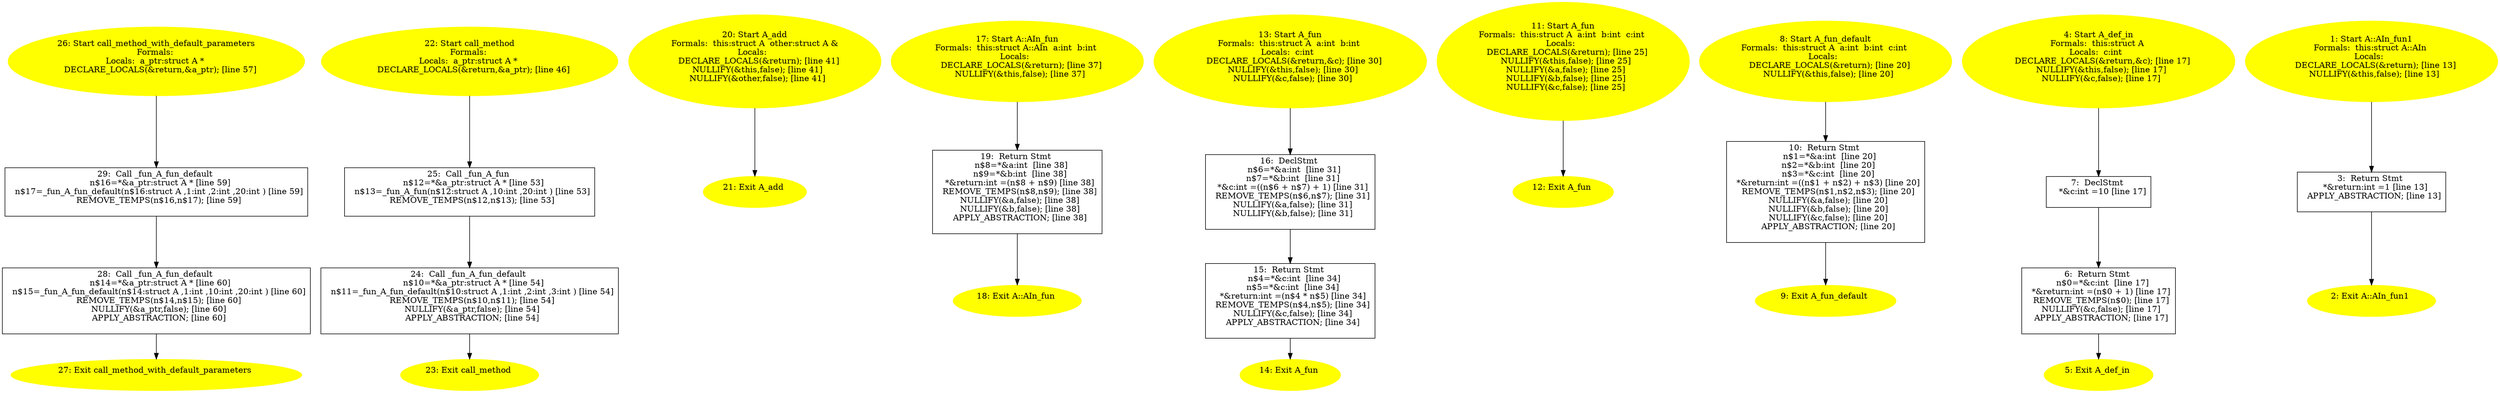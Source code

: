 digraph iCFG {
29 [label="29:  Call _fun_A_fun_default \n   n$16=*&a_ptr:struct A * [line 59]\n  n$17=_fun_A_fun_default(n$16:struct A ,1:int ,2:int ,20:int ) [line 59]\n  REMOVE_TEMPS(n$16,n$17); [line 59]\n " shape="box"]
	

	 29 -> 28 ;
28 [label="28:  Call _fun_A_fun_default \n   n$14=*&a_ptr:struct A * [line 60]\n  n$15=_fun_A_fun_default(n$14:struct A ,1:int ,10:int ,20:int ) [line 60]\n  REMOVE_TEMPS(n$14,n$15); [line 60]\n  NULLIFY(&a_ptr,false); [line 60]\n  APPLY_ABSTRACTION; [line 60]\n " shape="box"]
	

	 28 -> 27 ;
27 [label="27: Exit call_method_with_default_parameters \n  " color=yellow style=filled]
	

26 [label="26: Start call_method_with_default_parameters\nFormals: \nLocals:  a_ptr:struct A * \n   DECLARE_LOCALS(&return,&a_ptr); [line 57]\n " color=yellow style=filled]
	

	 26 -> 29 ;
25 [label="25:  Call _fun_A_fun \n   n$12=*&a_ptr:struct A * [line 53]\n  n$13=_fun_A_fun(n$12:struct A ,10:int ,20:int ) [line 53]\n  REMOVE_TEMPS(n$12,n$13); [line 53]\n " shape="box"]
	

	 25 -> 24 ;
24 [label="24:  Call _fun_A_fun_default \n   n$10=*&a_ptr:struct A * [line 54]\n  n$11=_fun_A_fun_default(n$10:struct A ,1:int ,2:int ,3:int ) [line 54]\n  REMOVE_TEMPS(n$10,n$11); [line 54]\n  NULLIFY(&a_ptr,false); [line 54]\n  APPLY_ABSTRACTION; [line 54]\n " shape="box"]
	

	 24 -> 23 ;
23 [label="23: Exit call_method \n  " color=yellow style=filled]
	

22 [label="22: Start call_method\nFormals: \nLocals:  a_ptr:struct A * \n   DECLARE_LOCALS(&return,&a_ptr); [line 46]\n " color=yellow style=filled]
	

	 22 -> 25 ;
21 [label="21: Exit A_add \n  " color=yellow style=filled]
	

20 [label="20: Start A_add\nFormals:  this:struct A  other:struct A &\nLocals:  \n   DECLARE_LOCALS(&return); [line 41]\n  NULLIFY(&this,false); [line 41]\n  NULLIFY(&other,false); [line 41]\n " color=yellow style=filled]
	

	 20 -> 21 ;
19 [label="19:  Return Stmt \n   n$8=*&a:int  [line 38]\n  n$9=*&b:int  [line 38]\n  *&return:int =(n$8 + n$9) [line 38]\n  REMOVE_TEMPS(n$8,n$9); [line 38]\n  NULLIFY(&a,false); [line 38]\n  NULLIFY(&b,false); [line 38]\n  APPLY_ABSTRACTION; [line 38]\n " shape="box"]
	

	 19 -> 18 ;
18 [label="18: Exit A::AIn_fun \n  " color=yellow style=filled]
	

17 [label="17: Start A::AIn_fun\nFormals:  this:struct A::AIn  a:int  b:int \nLocals:  \n   DECLARE_LOCALS(&return); [line 37]\n  NULLIFY(&this,false); [line 37]\n " color=yellow style=filled]
	

	 17 -> 19 ;
16 [label="16:  DeclStmt \n   n$6=*&a:int  [line 31]\n  n$7=*&b:int  [line 31]\n  *&c:int =((n$6 + n$7) + 1) [line 31]\n  REMOVE_TEMPS(n$6,n$7); [line 31]\n  NULLIFY(&a,false); [line 31]\n  NULLIFY(&b,false); [line 31]\n " shape="box"]
	

	 16 -> 15 ;
15 [label="15:  Return Stmt \n   n$4=*&c:int  [line 34]\n  n$5=*&c:int  [line 34]\n  *&return:int =(n$4 * n$5) [line 34]\n  REMOVE_TEMPS(n$4,n$5); [line 34]\n  NULLIFY(&c,false); [line 34]\n  APPLY_ABSTRACTION; [line 34]\n " shape="box"]
	

	 15 -> 14 ;
14 [label="14: Exit A_fun \n  " color=yellow style=filled]
	

13 [label="13: Start A_fun\nFormals:  this:struct A  a:int  b:int \nLocals:  c:int  \n   DECLARE_LOCALS(&return,&c); [line 30]\n  NULLIFY(&this,false); [line 30]\n  NULLIFY(&c,false); [line 30]\n " color=yellow style=filled]
	

	 13 -> 16 ;
12 [label="12: Exit A_fun \n  " color=yellow style=filled]
	

11 [label="11: Start A_fun\nFormals:  this:struct A  a:int  b:int  c:int \nLocals:  \n   DECLARE_LOCALS(&return); [line 25]\n  NULLIFY(&this,false); [line 25]\n  NULLIFY(&a,false); [line 25]\n  NULLIFY(&b,false); [line 25]\n  NULLIFY(&c,false); [line 25]\n " color=yellow style=filled]
	

	 11 -> 12 ;
10 [label="10:  Return Stmt \n   n$1=*&a:int  [line 20]\n  n$2=*&b:int  [line 20]\n  n$3=*&c:int  [line 20]\n  *&return:int =((n$1 + n$2) + n$3) [line 20]\n  REMOVE_TEMPS(n$1,n$2,n$3); [line 20]\n  NULLIFY(&a,false); [line 20]\n  NULLIFY(&b,false); [line 20]\n  NULLIFY(&c,false); [line 20]\n  APPLY_ABSTRACTION; [line 20]\n " shape="box"]
	

	 10 -> 9 ;
9 [label="9: Exit A_fun_default \n  " color=yellow style=filled]
	

8 [label="8: Start A_fun_default\nFormals:  this:struct A  a:int  b:int  c:int \nLocals:  \n   DECLARE_LOCALS(&return); [line 20]\n  NULLIFY(&this,false); [line 20]\n " color=yellow style=filled]
	

	 8 -> 10 ;
7 [label="7:  DeclStmt \n   *&c:int =10 [line 17]\n " shape="box"]
	

	 7 -> 6 ;
6 [label="6:  Return Stmt \n   n$0=*&c:int  [line 17]\n  *&return:int =(n$0 + 1) [line 17]\n  REMOVE_TEMPS(n$0); [line 17]\n  NULLIFY(&c,false); [line 17]\n  APPLY_ABSTRACTION; [line 17]\n " shape="box"]
	

	 6 -> 5 ;
5 [label="5: Exit A_def_in \n  " color=yellow style=filled]
	

4 [label="4: Start A_def_in\nFormals:  this:struct A \nLocals:  c:int  \n   DECLARE_LOCALS(&return,&c); [line 17]\n  NULLIFY(&this,false); [line 17]\n  NULLIFY(&c,false); [line 17]\n " color=yellow style=filled]
	

	 4 -> 7 ;
3 [label="3:  Return Stmt \n   *&return:int =1 [line 13]\n  APPLY_ABSTRACTION; [line 13]\n " shape="box"]
	

	 3 -> 2 ;
2 [label="2: Exit A::AIn_fun1 \n  " color=yellow style=filled]
	

1 [label="1: Start A::AIn_fun1\nFormals:  this:struct A::AIn \nLocals:  \n   DECLARE_LOCALS(&return); [line 13]\n  NULLIFY(&this,false); [line 13]\n " color=yellow style=filled]
	

	 1 -> 3 ;
}
